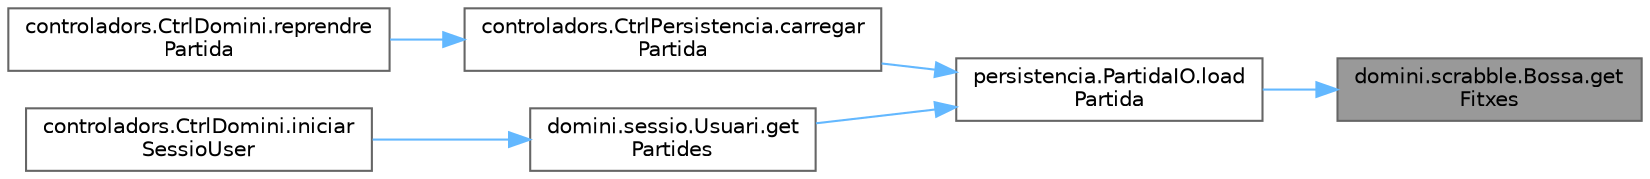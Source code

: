 digraph "domini.scrabble.Bossa.getFitxes"
{
 // INTERACTIVE_SVG=YES
 // LATEX_PDF_SIZE
  bgcolor="transparent";
  edge [fontname=Helvetica,fontsize=10,labelfontname=Helvetica,labelfontsize=10];
  node [fontname=Helvetica,fontsize=10,shape=box,height=0.2,width=0.4];
  rankdir="RL";
  Node1 [id="Node000001",label="domini.scrabble.Bossa.get\lFitxes",height=0.2,width=0.4,color="gray40", fillcolor="grey60", style="filled", fontcolor="black",tooltip="Obté les fitxes de la bossa."];
  Node1 -> Node2 [id="edge1_Node000001_Node000002",dir="back",color="steelblue1",style="solid",tooltip=" "];
  Node2 [id="Node000002",label="persistencia.PartidaIO.load\lPartida",height=0.2,width=0.4,color="grey40", fillcolor="white", style="filled",URL="$classpersistencia_1_1_partida_i_o.html#a7b9bdae6d9736a012e584b268b0bcb86",tooltip="Carrega una partida des d'un fitxer JSON."];
  Node2 -> Node3 [id="edge2_Node000002_Node000003",dir="back",color="steelblue1",style="solid",tooltip=" "];
  Node3 [id="Node000003",label="controladors.CtrlPersistencia.carregar\lPartida",height=0.2,width=0.4,color="grey40", fillcolor="white", style="filled",URL="$classcontroladors_1_1_ctrl_persistencia.html#a83e891c1cd5d7ed5ffca4f07eee9a396",tooltip="Carrega una partida de l'emmagatzematge persistent."];
  Node3 -> Node4 [id="edge3_Node000003_Node000004",dir="back",color="steelblue1",style="solid",tooltip=" "];
  Node4 [id="Node000004",label="controladors.CtrlDomini.reprendre\lPartida",height=0.2,width=0.4,color="grey40", fillcolor="white", style="filled",URL="$classcontroladors_1_1_ctrl_domini.html#a8f8379a74fba56b9e4e82d4c5743360e",tooltip="Continuar partida."];
  Node2 -> Node5 [id="edge4_Node000002_Node000005",dir="back",color="steelblue1",style="solid",tooltip=" "];
  Node5 [id="Node000005",label="domini.sessio.Usuari.get\lPartides",height=0.2,width=0.4,color="grey40", fillcolor="white", style="filled",URL="$classdomini_1_1sessio_1_1_usuari.html#a63a56e633d9b9636475551b738a2fc2e",tooltip="Retorna les partides jugades de l'usuari."];
  Node5 -> Node6 [id="edge5_Node000005_Node000006",dir="back",color="steelblue1",style="solid",tooltip=" "];
  Node6 [id="Node000006",label="controladors.CtrlDomini.iniciar\lSessioUser",height=0.2,width=0.4,color="grey40", fillcolor="white", style="filled",URL="$classcontroladors_1_1_ctrl_domini.html#a5d856a54a1cc695dba14558f0864bf3d",tooltip="Inicia la sessio d'un usuari."];
}

